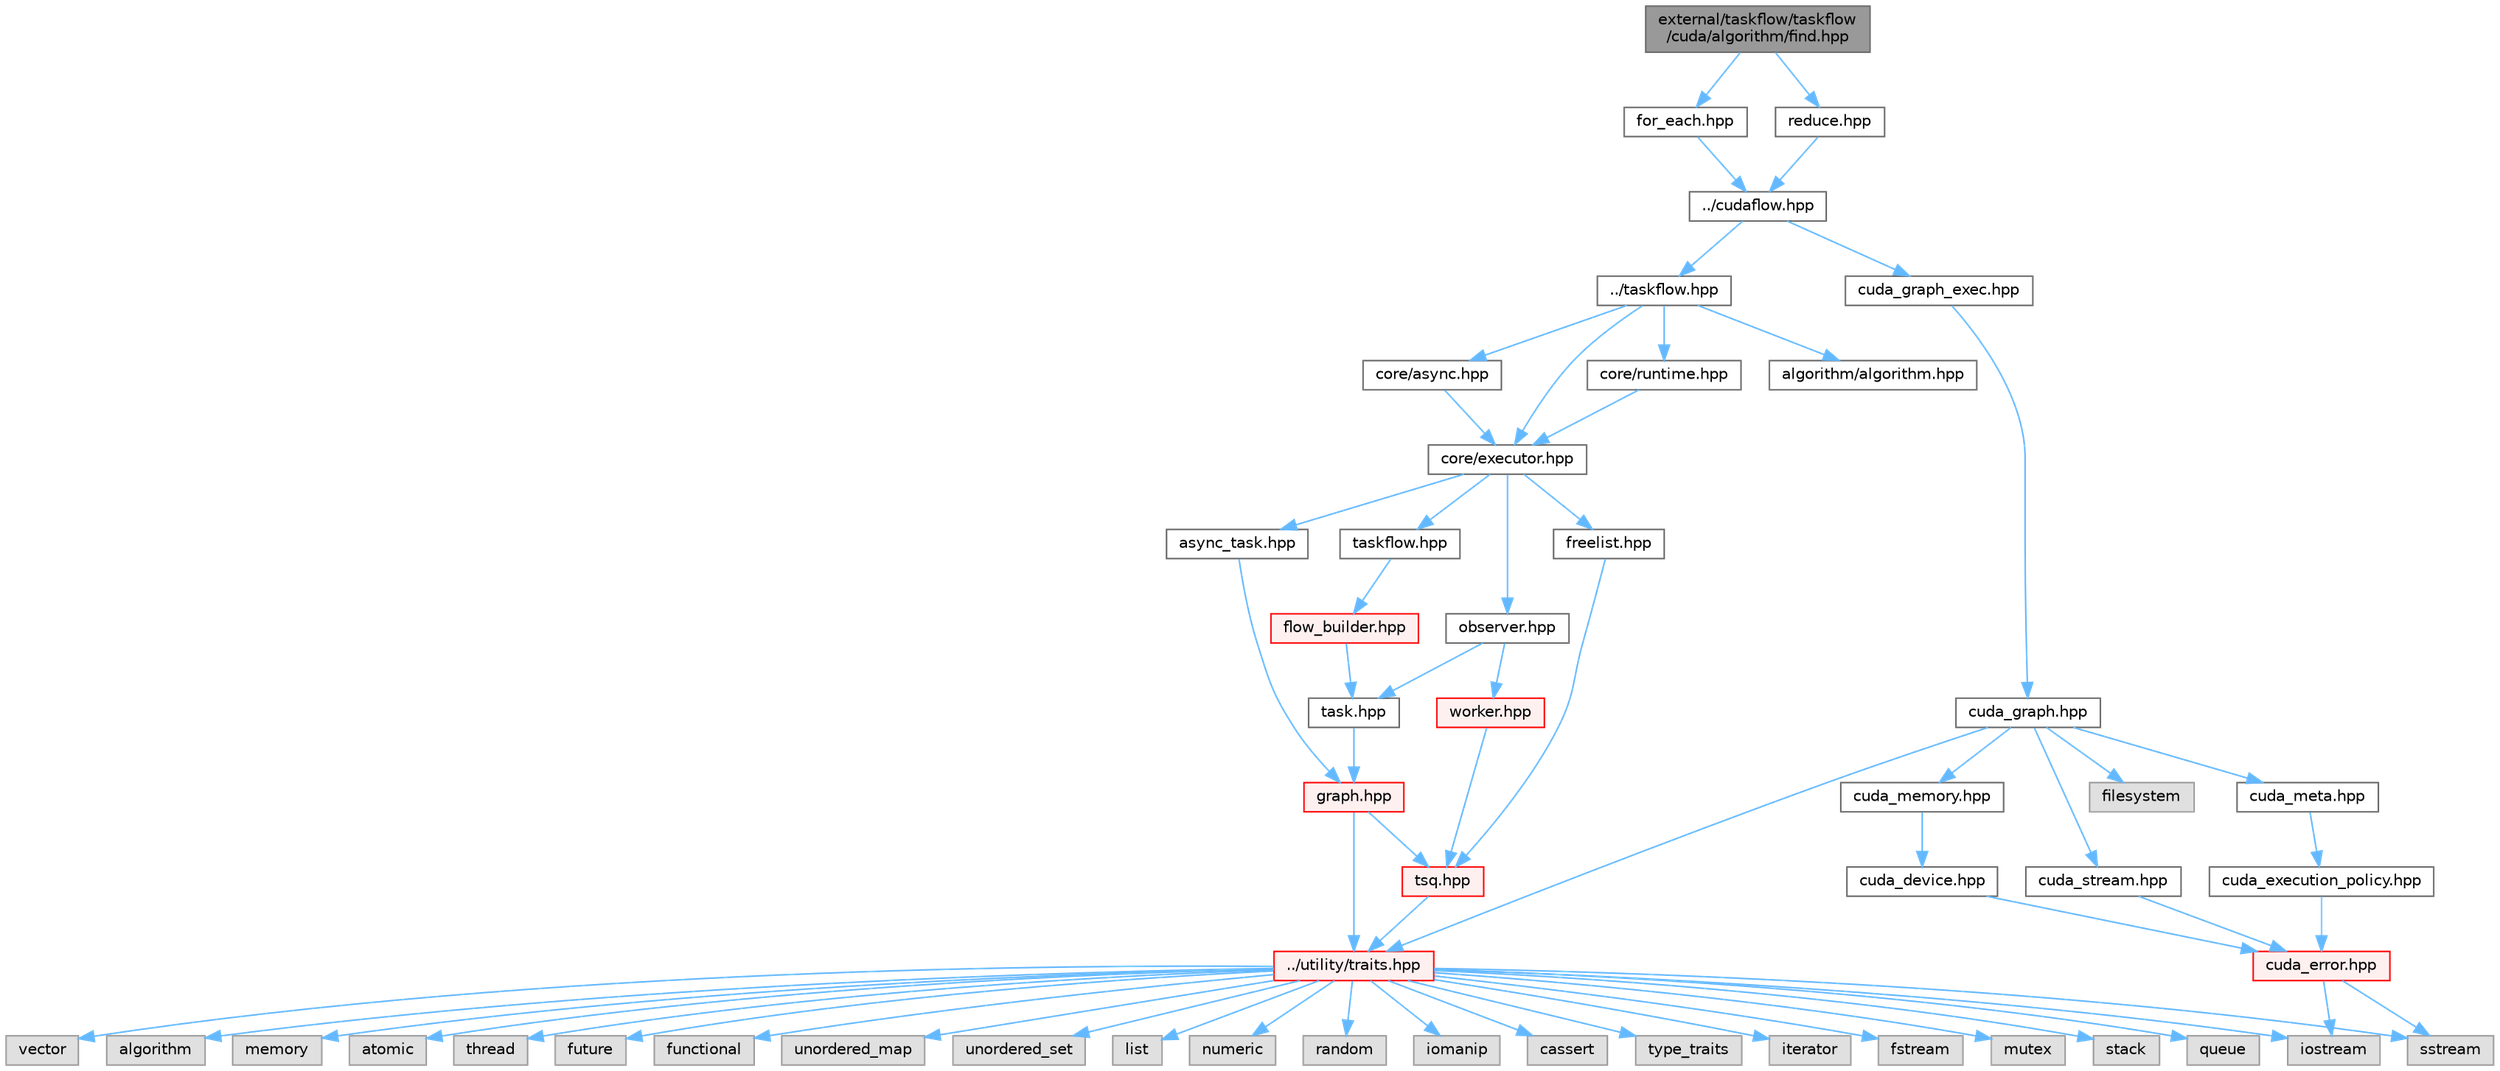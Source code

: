 digraph "external/taskflow/taskflow/cuda/algorithm/find.hpp"
{
 // LATEX_PDF_SIZE
  bgcolor="transparent";
  edge [fontname=Helvetica,fontsize=10,labelfontname=Helvetica,labelfontsize=10];
  node [fontname=Helvetica,fontsize=10,shape=box,height=0.2,width=0.4];
  Node1 [id="Node000001",label="external/taskflow/taskflow\l/cuda/algorithm/find.hpp",height=0.2,width=0.4,color="gray40", fillcolor="grey60", style="filled", fontcolor="black",tooltip="cuda find algorithms include file"];
  Node1 -> Node2 [id="edge1_Node000001_Node000002",color="steelblue1",style="solid",tooltip=" "];
  Node2 [id="Node000002",label="for_each.hpp",height=0.2,width=0.4,color="grey40", fillcolor="white", style="filled",URL="$taskflow_2cuda_2algorithm_2for__each_8hpp.html",tooltip="cuda parallel-iteration algorithms include file"];
  Node2 -> Node3 [id="edge2_Node000002_Node000003",color="steelblue1",style="solid",tooltip=" "];
  Node3 [id="Node000003",label="../cudaflow.hpp",height=0.2,width=0.4,color="grey40", fillcolor="white", style="filled",URL="$cudaflow_8hpp.html",tooltip="cudaFlow include file"];
  Node3 -> Node4 [id="edge3_Node000003_Node000004",color="steelblue1",style="solid",tooltip=" "];
  Node4 [id="Node000004",label="../taskflow.hpp",height=0.2,width=0.4,color="grey40", fillcolor="white", style="filled",URL="$taskflow_8hpp.html",tooltip="main taskflow include file"];
  Node4 -> Node5 [id="edge4_Node000004_Node000005",color="steelblue1",style="solid",tooltip=" "];
  Node5 [id="Node000005",label="core/executor.hpp",height=0.2,width=0.4,color="grey40", fillcolor="white", style="filled",URL="$executor_8hpp.html",tooltip="executor include file"];
  Node5 -> Node6 [id="edge5_Node000005_Node000006",color="steelblue1",style="solid",tooltip=" "];
  Node6 [id="Node000006",label="observer.hpp",height=0.2,width=0.4,color="grey40", fillcolor="white", style="filled",URL="$observer_8hpp.html",tooltip="observer include file"];
  Node6 -> Node7 [id="edge6_Node000006_Node000007",color="steelblue1",style="solid",tooltip=" "];
  Node7 [id="Node000007",label="task.hpp",height=0.2,width=0.4,color="grey40", fillcolor="white", style="filled",URL="$task_8hpp.html",tooltip="task include file"];
  Node7 -> Node8 [id="edge7_Node000007_Node000008",color="steelblue1",style="solid",tooltip=" "];
  Node8 [id="Node000008",label="graph.hpp",height=0.2,width=0.4,color="red", fillcolor="#FFF0F0", style="filled",URL="$taskflow_2core_2graph_8hpp.html",tooltip="graph include file"];
  Node8 -> Node10 [id="edge8_Node000008_Node000010",color="steelblue1",style="solid",tooltip=" "];
  Node10 [id="Node000010",label="../utility/traits.hpp",height=0.2,width=0.4,color="red", fillcolor="#FFF0F0", style="filled",URL="$taskflow_2utility_2traits_8hpp.html",tooltip=" "];
  Node10 -> Node11 [id="edge9_Node000010_Node000011",color="steelblue1",style="solid",tooltip=" "];
  Node11 [id="Node000011",label="type_traits",height=0.2,width=0.4,color="grey60", fillcolor="#E0E0E0", style="filled",tooltip=" "];
  Node10 -> Node12 [id="edge10_Node000010_Node000012",color="steelblue1",style="solid",tooltip=" "];
  Node12 [id="Node000012",label="iterator",height=0.2,width=0.4,color="grey60", fillcolor="#E0E0E0", style="filled",tooltip=" "];
  Node10 -> Node13 [id="edge11_Node000010_Node000013",color="steelblue1",style="solid",tooltip=" "];
  Node13 [id="Node000013",label="iostream",height=0.2,width=0.4,color="grey60", fillcolor="#E0E0E0", style="filled",tooltip=" "];
  Node10 -> Node14 [id="edge12_Node000010_Node000014",color="steelblue1",style="solid",tooltip=" "];
  Node14 [id="Node000014",label="fstream",height=0.2,width=0.4,color="grey60", fillcolor="#E0E0E0", style="filled",tooltip=" "];
  Node10 -> Node15 [id="edge13_Node000010_Node000015",color="steelblue1",style="solid",tooltip=" "];
  Node15 [id="Node000015",label="mutex",height=0.2,width=0.4,color="grey60", fillcolor="#E0E0E0", style="filled",tooltip=" "];
  Node10 -> Node16 [id="edge14_Node000010_Node000016",color="steelblue1",style="solid",tooltip=" "];
  Node16 [id="Node000016",label="stack",height=0.2,width=0.4,color="grey60", fillcolor="#E0E0E0", style="filled",tooltip=" "];
  Node10 -> Node17 [id="edge15_Node000010_Node000017",color="steelblue1",style="solid",tooltip=" "];
  Node17 [id="Node000017",label="queue",height=0.2,width=0.4,color="grey60", fillcolor="#E0E0E0", style="filled",tooltip=" "];
  Node10 -> Node18 [id="edge16_Node000010_Node000018",color="steelblue1",style="solid",tooltip=" "];
  Node18 [id="Node000018",label="vector",height=0.2,width=0.4,color="grey60", fillcolor="#E0E0E0", style="filled",tooltip=" "];
  Node10 -> Node19 [id="edge17_Node000010_Node000019",color="steelblue1",style="solid",tooltip=" "];
  Node19 [id="Node000019",label="algorithm",height=0.2,width=0.4,color="grey60", fillcolor="#E0E0E0", style="filled",tooltip=" "];
  Node10 -> Node20 [id="edge18_Node000010_Node000020",color="steelblue1",style="solid",tooltip=" "];
  Node20 [id="Node000020",label="memory",height=0.2,width=0.4,color="grey60", fillcolor="#E0E0E0", style="filled",tooltip=" "];
  Node10 -> Node21 [id="edge19_Node000010_Node000021",color="steelblue1",style="solid",tooltip=" "];
  Node21 [id="Node000021",label="atomic",height=0.2,width=0.4,color="grey60", fillcolor="#E0E0E0", style="filled",tooltip=" "];
  Node10 -> Node22 [id="edge20_Node000010_Node000022",color="steelblue1",style="solid",tooltip=" "];
  Node22 [id="Node000022",label="thread",height=0.2,width=0.4,color="grey60", fillcolor="#E0E0E0", style="filled",tooltip=" "];
  Node10 -> Node23 [id="edge21_Node000010_Node000023",color="steelblue1",style="solid",tooltip=" "];
  Node23 [id="Node000023",label="future",height=0.2,width=0.4,color="grey60", fillcolor="#E0E0E0", style="filled",tooltip=" "];
  Node10 -> Node24 [id="edge22_Node000010_Node000024",color="steelblue1",style="solid",tooltip=" "];
  Node24 [id="Node000024",label="functional",height=0.2,width=0.4,color="grey60", fillcolor="#E0E0E0", style="filled",tooltip=" "];
  Node10 -> Node25 [id="edge23_Node000010_Node000025",color="steelblue1",style="solid",tooltip=" "];
  Node25 [id="Node000025",label="unordered_map",height=0.2,width=0.4,color="grey60", fillcolor="#E0E0E0", style="filled",tooltip=" "];
  Node10 -> Node26 [id="edge24_Node000010_Node000026",color="steelblue1",style="solid",tooltip=" "];
  Node26 [id="Node000026",label="unordered_set",height=0.2,width=0.4,color="grey60", fillcolor="#E0E0E0", style="filled",tooltip=" "];
  Node10 -> Node27 [id="edge25_Node000010_Node000027",color="steelblue1",style="solid",tooltip=" "];
  Node27 [id="Node000027",label="sstream",height=0.2,width=0.4,color="grey60", fillcolor="#E0E0E0", style="filled",tooltip=" "];
  Node10 -> Node28 [id="edge26_Node000010_Node000028",color="steelblue1",style="solid",tooltip=" "];
  Node28 [id="Node000028",label="list",height=0.2,width=0.4,color="grey60", fillcolor="#E0E0E0", style="filled",tooltip=" "];
  Node10 -> Node29 [id="edge27_Node000010_Node000029",color="steelblue1",style="solid",tooltip=" "];
  Node29 [id="Node000029",label="numeric",height=0.2,width=0.4,color="grey60", fillcolor="#E0E0E0", style="filled",tooltip=" "];
  Node10 -> Node30 [id="edge28_Node000010_Node000030",color="steelblue1",style="solid",tooltip=" "];
  Node30 [id="Node000030",label="random",height=0.2,width=0.4,color="grey60", fillcolor="#E0E0E0", style="filled",tooltip=" "];
  Node10 -> Node31 [id="edge29_Node000010_Node000031",color="steelblue1",style="solid",tooltip=" "];
  Node31 [id="Node000031",label="iomanip",height=0.2,width=0.4,color="grey60", fillcolor="#E0E0E0", style="filled",tooltip=" "];
  Node10 -> Node32 [id="edge30_Node000010_Node000032",color="steelblue1",style="solid",tooltip=" "];
  Node32 [id="Node000032",label="cassert",height=0.2,width=0.4,color="grey60", fillcolor="#E0E0E0", style="filled",tooltip=" "];
  Node8 -> Node59 [id="edge31_Node000008_Node000059",color="steelblue1",style="solid",tooltip=" "];
  Node59 [id="Node000059",label="tsq.hpp",height=0.2,width=0.4,color="red", fillcolor="#FFF0F0", style="filled",URL="$tsq_8hpp.html",tooltip="task queue include file"];
  Node59 -> Node10 [id="edge32_Node000059_Node000010",color="steelblue1",style="solid",tooltip=" "];
  Node6 -> Node60 [id="edge33_Node000006_Node000060",color="steelblue1",style="solid",tooltip=" "];
  Node60 [id="Node000060",label="worker.hpp",height=0.2,width=0.4,color="red", fillcolor="#FFF0F0", style="filled",URL="$worker_8hpp.html",tooltip="worker include file"];
  Node60 -> Node59 [id="edge34_Node000060_Node000059",color="steelblue1",style="solid",tooltip=" "];
  Node5 -> Node65 [id="edge35_Node000005_Node000065",color="steelblue1",style="solid",tooltip=" "];
  Node65 [id="Node000065",label="taskflow.hpp",height=0.2,width=0.4,color="grey40", fillcolor="white", style="filled",URL="$core_2taskflow_8hpp.html",tooltip="taskflow include file"];
  Node65 -> Node66 [id="edge36_Node000065_Node000066",color="steelblue1",style="solid",tooltip=" "];
  Node66 [id="Node000066",label="flow_builder.hpp",height=0.2,width=0.4,color="red", fillcolor="#FFF0F0", style="filled",URL="$flow__builder_8hpp.html",tooltip="flow builder include file"];
  Node66 -> Node7 [id="edge37_Node000066_Node000007",color="steelblue1",style="solid",tooltip=" "];
  Node5 -> Node68 [id="edge38_Node000005_Node000068",color="steelblue1",style="solid",tooltip=" "];
  Node68 [id="Node000068",label="async_task.hpp",height=0.2,width=0.4,color="grey40", fillcolor="white", style="filled",URL="$taskflow_2core_2async__task_8hpp.html",tooltip="asynchronous task include file"];
  Node68 -> Node8 [id="edge39_Node000068_Node000008",color="steelblue1",style="solid",tooltip=" "];
  Node5 -> Node69 [id="edge40_Node000005_Node000069",color="steelblue1",style="solid",tooltip=" "];
  Node69 [id="Node000069",label="freelist.hpp",height=0.2,width=0.4,color="grey40", fillcolor="white", style="filled",URL="$freelist_8hpp.html",tooltip=" "];
  Node69 -> Node59 [id="edge41_Node000069_Node000059",color="steelblue1",style="solid",tooltip=" "];
  Node4 -> Node70 [id="edge42_Node000004_Node000070",color="steelblue1",style="solid",tooltip=" "];
  Node70 [id="Node000070",label="core/runtime.hpp",height=0.2,width=0.4,color="grey40", fillcolor="white", style="filled",URL="$runtime_8hpp.html",tooltip=" "];
  Node70 -> Node5 [id="edge43_Node000070_Node000005",color="steelblue1",style="solid",tooltip=" "];
  Node4 -> Node71 [id="edge44_Node000004_Node000071",color="steelblue1",style="solid",tooltip=" "];
  Node71 [id="Node000071",label="core/async.hpp",height=0.2,width=0.4,color="grey40", fillcolor="white", style="filled",URL="$async_8hpp.html",tooltip=" "];
  Node71 -> Node5 [id="edge45_Node000071_Node000005",color="steelblue1",style="solid",tooltip=" "];
  Node4 -> Node72 [id="edge46_Node000004_Node000072",color="steelblue1",style="solid",tooltip=" "];
  Node72 [id="Node000072",label="algorithm/algorithm.hpp",height=0.2,width=0.4,color="grey40", fillcolor="white", style="filled",URL="$algorithm_8hpp.html",tooltip=" "];
  Node3 -> Node73 [id="edge47_Node000003_Node000073",color="steelblue1",style="solid",tooltip=" "];
  Node73 [id="Node000073",label="cuda_graph_exec.hpp",height=0.2,width=0.4,color="grey40", fillcolor="white", style="filled",URL="$cuda__graph__exec_8hpp.html",tooltip=" "];
  Node73 -> Node74 [id="edge48_Node000073_Node000074",color="steelblue1",style="solid",tooltip=" "];
  Node74 [id="Node000074",label="cuda_graph.hpp",height=0.2,width=0.4,color="grey40", fillcolor="white", style="filled",URL="$cuda__graph_8hpp.html",tooltip=" "];
  Node74 -> Node75 [id="edge49_Node000074_Node000075",color="steelblue1",style="solid",tooltip=" "];
  Node75 [id="Node000075",label="filesystem",height=0.2,width=0.4,color="grey60", fillcolor="#E0E0E0", style="filled",tooltip=" "];
  Node74 -> Node76 [id="edge50_Node000074_Node000076",color="steelblue1",style="solid",tooltip=" "];
  Node76 [id="Node000076",label="cuda_memory.hpp",height=0.2,width=0.4,color="grey40", fillcolor="white", style="filled",URL="$cuda__memory_8hpp.html",tooltip="CUDA memory utilities include file"];
  Node76 -> Node77 [id="edge51_Node000076_Node000077",color="steelblue1",style="solid",tooltip=" "];
  Node77 [id="Node000077",label="cuda_device.hpp",height=0.2,width=0.4,color="grey40", fillcolor="white", style="filled",URL="$cuda__device_8hpp.html",tooltip="CUDA device utilities include file"];
  Node77 -> Node78 [id="edge52_Node000077_Node000078",color="steelblue1",style="solid",tooltip=" "];
  Node78 [id="Node000078",label="cuda_error.hpp",height=0.2,width=0.4,color="red", fillcolor="#FFF0F0", style="filled",URL="$cuda__error_8hpp.html",tooltip=" "];
  Node78 -> Node13 [id="edge53_Node000078_Node000013",color="steelblue1",style="solid",tooltip=" "];
  Node78 -> Node27 [id="edge54_Node000078_Node000027",color="steelblue1",style="solid",tooltip=" "];
  Node74 -> Node80 [id="edge55_Node000074_Node000080",color="steelblue1",style="solid",tooltip=" "];
  Node80 [id="Node000080",label="cuda_stream.hpp",height=0.2,width=0.4,color="grey40", fillcolor="white", style="filled",URL="$cuda__stream_8hpp.html",tooltip="CUDA stream utilities include file"];
  Node80 -> Node78 [id="edge56_Node000080_Node000078",color="steelblue1",style="solid",tooltip=" "];
  Node74 -> Node81 [id="edge57_Node000074_Node000081",color="steelblue1",style="solid",tooltip=" "];
  Node81 [id="Node000081",label="cuda_meta.hpp",height=0.2,width=0.4,color="grey40", fillcolor="white", style="filled",URL="$cuda__meta_8hpp.html",tooltip=" "];
  Node81 -> Node82 [id="edge58_Node000081_Node000082",color="steelblue1",style="solid",tooltip=" "];
  Node82 [id="Node000082",label="cuda_execution_policy.hpp",height=0.2,width=0.4,color="grey40", fillcolor="white", style="filled",URL="$cuda__execution__policy_8hpp.html",tooltip="CUDA execution policy include file"];
  Node82 -> Node78 [id="edge59_Node000082_Node000078",color="steelblue1",style="solid",tooltip=" "];
  Node74 -> Node10 [id="edge60_Node000074_Node000010",color="steelblue1",style="solid",tooltip=" "];
  Node1 -> Node83 [id="edge61_Node000001_Node000083",color="steelblue1",style="solid",tooltip=" "];
  Node83 [id="Node000083",label="reduce.hpp",height=0.2,width=0.4,color="grey40", fillcolor="white", style="filled",URL="$taskflow_2cuda_2algorithm_2reduce_8hpp.html",tooltip="cuda reduce algorithms include file"];
  Node83 -> Node3 [id="edge62_Node000083_Node000003",color="steelblue1",style="solid",tooltip=" "];
}
